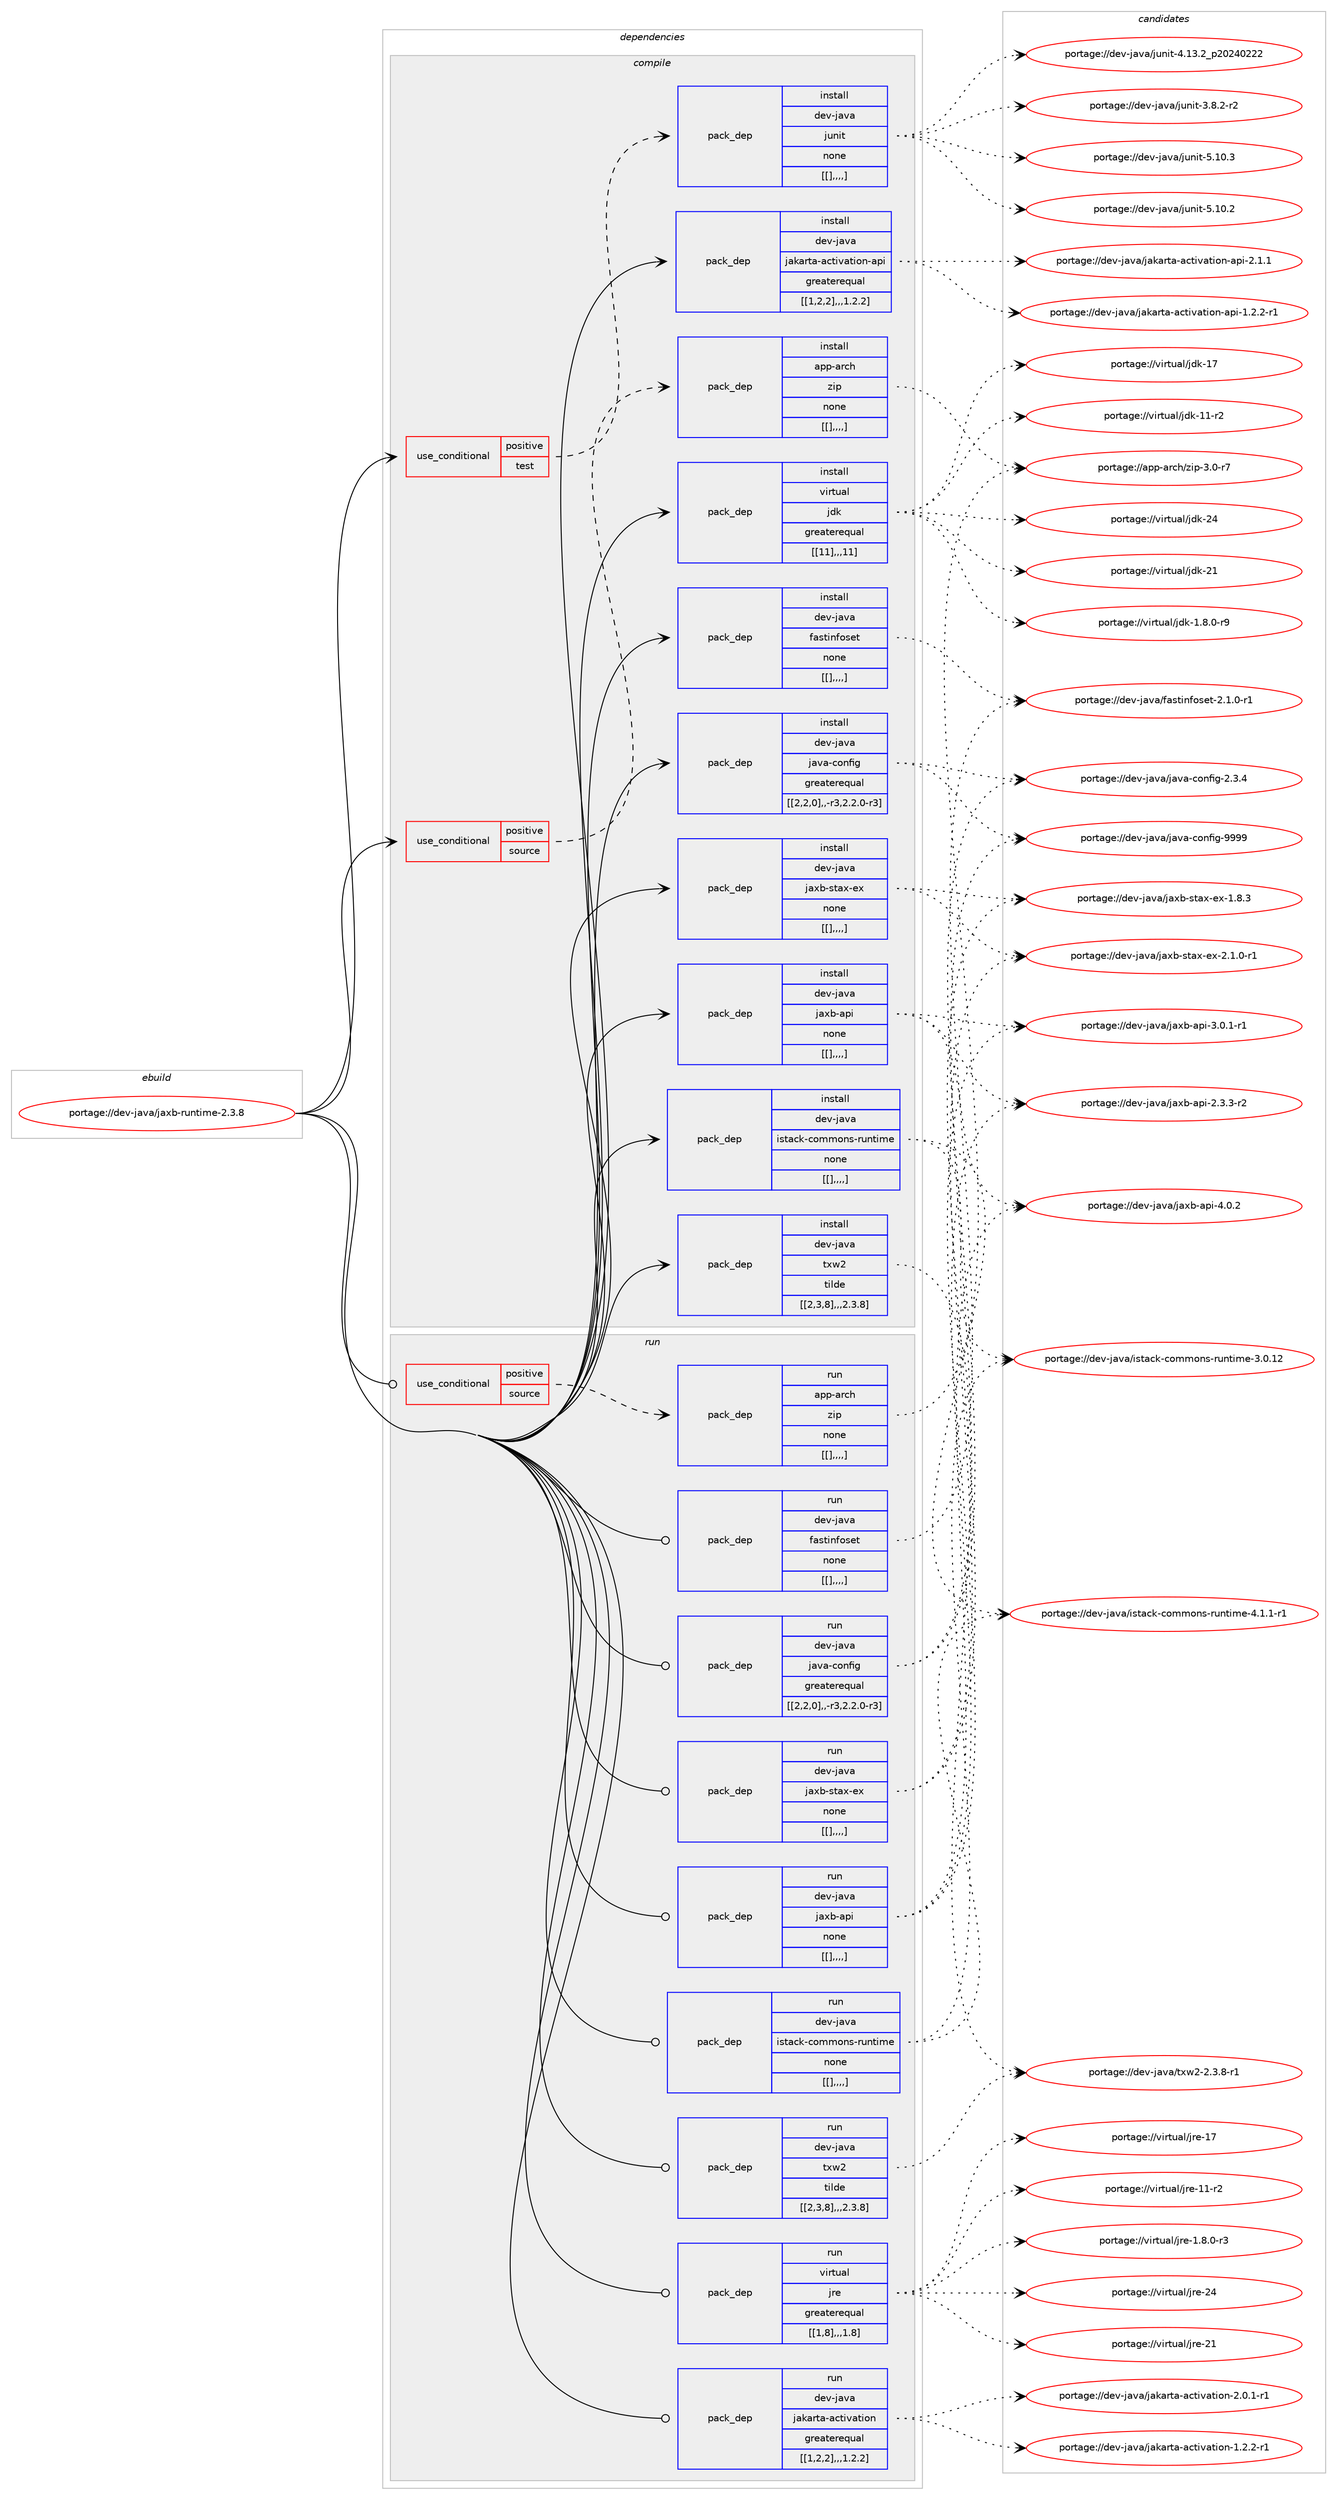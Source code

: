 digraph prolog {

# *************
# Graph options
# *************

newrank=true;
concentrate=true;
compound=true;
graph [rankdir=LR,fontname=Helvetica,fontsize=10,ranksep=1.5];#, ranksep=2.5, nodesep=0.2];
edge  [arrowhead=vee];
node  [fontname=Helvetica,fontsize=10];

# **********
# The ebuild
# **********

subgraph cluster_leftcol {
color=gray;
label=<<i>ebuild</i>>;
id [label="portage://dev-java/jaxb-runtime-2.3.8", color=red, width=4, href="../dev-java/jaxb-runtime-2.3.8.svg"];
}

# ****************
# The dependencies
# ****************

subgraph cluster_midcol {
color=gray;
label=<<i>dependencies</i>>;
subgraph cluster_compile {
fillcolor="#eeeeee";
style=filled;
label=<<i>compile</i>>;
subgraph cond22352 {
dependency95344 [label=<<TABLE BORDER="0" CELLBORDER="1" CELLSPACING="0" CELLPADDING="4"><TR><TD ROWSPAN="3" CELLPADDING="10">use_conditional</TD></TR><TR><TD>positive</TD></TR><TR><TD>source</TD></TR></TABLE>>, shape=none, color=red];
subgraph pack71942 {
dependency95345 [label=<<TABLE BORDER="0" CELLBORDER="1" CELLSPACING="0" CELLPADDING="4" WIDTH="220"><TR><TD ROWSPAN="6" CELLPADDING="30">pack_dep</TD></TR><TR><TD WIDTH="110">install</TD></TR><TR><TD>app-arch</TD></TR><TR><TD>zip</TD></TR><TR><TD>none</TD></TR><TR><TD>[[],,,,]</TD></TR></TABLE>>, shape=none, color=blue];
}
dependency95344:e -> dependency95345:w [weight=20,style="dashed",arrowhead="vee"];
}
id:e -> dependency95344:w [weight=20,style="solid",arrowhead="vee"];
subgraph cond22353 {
dependency95346 [label=<<TABLE BORDER="0" CELLBORDER="1" CELLSPACING="0" CELLPADDING="4"><TR><TD ROWSPAN="3" CELLPADDING="10">use_conditional</TD></TR><TR><TD>positive</TD></TR><TR><TD>test</TD></TR></TABLE>>, shape=none, color=red];
subgraph pack71943 {
dependency95347 [label=<<TABLE BORDER="0" CELLBORDER="1" CELLSPACING="0" CELLPADDING="4" WIDTH="220"><TR><TD ROWSPAN="6" CELLPADDING="30">pack_dep</TD></TR><TR><TD WIDTH="110">install</TD></TR><TR><TD>dev-java</TD></TR><TR><TD>junit</TD></TR><TR><TD>none</TD></TR><TR><TD>[[],,,,]</TD></TR></TABLE>>, shape=none, color=blue];
}
dependency95346:e -> dependency95347:w [weight=20,style="dashed",arrowhead="vee"];
}
id:e -> dependency95346:w [weight=20,style="solid",arrowhead="vee"];
subgraph pack71944 {
dependency95348 [label=<<TABLE BORDER="0" CELLBORDER="1" CELLSPACING="0" CELLPADDING="4" WIDTH="220"><TR><TD ROWSPAN="6" CELLPADDING="30">pack_dep</TD></TR><TR><TD WIDTH="110">install</TD></TR><TR><TD>dev-java</TD></TR><TR><TD>fastinfoset</TD></TR><TR><TD>none</TD></TR><TR><TD>[[],,,,]</TD></TR></TABLE>>, shape=none, color=blue];
}
id:e -> dependency95348:w [weight=20,style="solid",arrowhead="vee"];
subgraph pack71945 {
dependency95349 [label=<<TABLE BORDER="0" CELLBORDER="1" CELLSPACING="0" CELLPADDING="4" WIDTH="220"><TR><TD ROWSPAN="6" CELLPADDING="30">pack_dep</TD></TR><TR><TD WIDTH="110">install</TD></TR><TR><TD>dev-java</TD></TR><TR><TD>istack-commons-runtime</TD></TR><TR><TD>none</TD></TR><TR><TD>[[],,,,]</TD></TR></TABLE>>, shape=none, color=blue];
}
id:e -> dependency95349:w [weight=20,style="solid",arrowhead="vee"];
subgraph pack71946 {
dependency95350 [label=<<TABLE BORDER="0" CELLBORDER="1" CELLSPACING="0" CELLPADDING="4" WIDTH="220"><TR><TD ROWSPAN="6" CELLPADDING="30">pack_dep</TD></TR><TR><TD WIDTH="110">install</TD></TR><TR><TD>dev-java</TD></TR><TR><TD>jakarta-activation-api</TD></TR><TR><TD>greaterequal</TD></TR><TR><TD>[[1,2,2],,,1.2.2]</TD></TR></TABLE>>, shape=none, color=blue];
}
id:e -> dependency95350:w [weight=20,style="solid",arrowhead="vee"];
subgraph pack71947 {
dependency95351 [label=<<TABLE BORDER="0" CELLBORDER="1" CELLSPACING="0" CELLPADDING="4" WIDTH="220"><TR><TD ROWSPAN="6" CELLPADDING="30">pack_dep</TD></TR><TR><TD WIDTH="110">install</TD></TR><TR><TD>dev-java</TD></TR><TR><TD>java-config</TD></TR><TR><TD>greaterequal</TD></TR><TR><TD>[[2,2,0],,-r3,2.2.0-r3]</TD></TR></TABLE>>, shape=none, color=blue];
}
id:e -> dependency95351:w [weight=20,style="solid",arrowhead="vee"];
subgraph pack71948 {
dependency95352 [label=<<TABLE BORDER="0" CELLBORDER="1" CELLSPACING="0" CELLPADDING="4" WIDTH="220"><TR><TD ROWSPAN="6" CELLPADDING="30">pack_dep</TD></TR><TR><TD WIDTH="110">install</TD></TR><TR><TD>dev-java</TD></TR><TR><TD>jaxb-api</TD></TR><TR><TD>none</TD></TR><TR><TD>[[],,,,]</TD></TR></TABLE>>, shape=none, color=blue];
}
id:e -> dependency95352:w [weight=20,style="solid",arrowhead="vee"];
subgraph pack71949 {
dependency95353 [label=<<TABLE BORDER="0" CELLBORDER="1" CELLSPACING="0" CELLPADDING="4" WIDTH="220"><TR><TD ROWSPAN="6" CELLPADDING="30">pack_dep</TD></TR><TR><TD WIDTH="110">install</TD></TR><TR><TD>dev-java</TD></TR><TR><TD>jaxb-stax-ex</TD></TR><TR><TD>none</TD></TR><TR><TD>[[],,,,]</TD></TR></TABLE>>, shape=none, color=blue];
}
id:e -> dependency95353:w [weight=20,style="solid",arrowhead="vee"];
subgraph pack71950 {
dependency95354 [label=<<TABLE BORDER="0" CELLBORDER="1" CELLSPACING="0" CELLPADDING="4" WIDTH="220"><TR><TD ROWSPAN="6" CELLPADDING="30">pack_dep</TD></TR><TR><TD WIDTH="110">install</TD></TR><TR><TD>dev-java</TD></TR><TR><TD>txw2</TD></TR><TR><TD>tilde</TD></TR><TR><TD>[[2,3,8],,,2.3.8]</TD></TR></TABLE>>, shape=none, color=blue];
}
id:e -> dependency95354:w [weight=20,style="solid",arrowhead="vee"];
subgraph pack71951 {
dependency95355 [label=<<TABLE BORDER="0" CELLBORDER="1" CELLSPACING="0" CELLPADDING="4" WIDTH="220"><TR><TD ROWSPAN="6" CELLPADDING="30">pack_dep</TD></TR><TR><TD WIDTH="110">install</TD></TR><TR><TD>virtual</TD></TR><TR><TD>jdk</TD></TR><TR><TD>greaterequal</TD></TR><TR><TD>[[11],,,11]</TD></TR></TABLE>>, shape=none, color=blue];
}
id:e -> dependency95355:w [weight=20,style="solid",arrowhead="vee"];
}
subgraph cluster_compileandrun {
fillcolor="#eeeeee";
style=filled;
label=<<i>compile and run</i>>;
}
subgraph cluster_run {
fillcolor="#eeeeee";
style=filled;
label=<<i>run</i>>;
subgraph cond22354 {
dependency95356 [label=<<TABLE BORDER="0" CELLBORDER="1" CELLSPACING="0" CELLPADDING="4"><TR><TD ROWSPAN="3" CELLPADDING="10">use_conditional</TD></TR><TR><TD>positive</TD></TR><TR><TD>source</TD></TR></TABLE>>, shape=none, color=red];
subgraph pack71952 {
dependency95357 [label=<<TABLE BORDER="0" CELLBORDER="1" CELLSPACING="0" CELLPADDING="4" WIDTH="220"><TR><TD ROWSPAN="6" CELLPADDING="30">pack_dep</TD></TR><TR><TD WIDTH="110">run</TD></TR><TR><TD>app-arch</TD></TR><TR><TD>zip</TD></TR><TR><TD>none</TD></TR><TR><TD>[[],,,,]</TD></TR></TABLE>>, shape=none, color=blue];
}
dependency95356:e -> dependency95357:w [weight=20,style="dashed",arrowhead="vee"];
}
id:e -> dependency95356:w [weight=20,style="solid",arrowhead="odot"];
subgraph pack71953 {
dependency95358 [label=<<TABLE BORDER="0" CELLBORDER="1" CELLSPACING="0" CELLPADDING="4" WIDTH="220"><TR><TD ROWSPAN="6" CELLPADDING="30">pack_dep</TD></TR><TR><TD WIDTH="110">run</TD></TR><TR><TD>dev-java</TD></TR><TR><TD>fastinfoset</TD></TR><TR><TD>none</TD></TR><TR><TD>[[],,,,]</TD></TR></TABLE>>, shape=none, color=blue];
}
id:e -> dependency95358:w [weight=20,style="solid",arrowhead="odot"];
subgraph pack71954 {
dependency95359 [label=<<TABLE BORDER="0" CELLBORDER="1" CELLSPACING="0" CELLPADDING="4" WIDTH="220"><TR><TD ROWSPAN="6" CELLPADDING="30">pack_dep</TD></TR><TR><TD WIDTH="110">run</TD></TR><TR><TD>dev-java</TD></TR><TR><TD>istack-commons-runtime</TD></TR><TR><TD>none</TD></TR><TR><TD>[[],,,,]</TD></TR></TABLE>>, shape=none, color=blue];
}
id:e -> dependency95359:w [weight=20,style="solid",arrowhead="odot"];
subgraph pack71955 {
dependency95360 [label=<<TABLE BORDER="0" CELLBORDER="1" CELLSPACING="0" CELLPADDING="4" WIDTH="220"><TR><TD ROWSPAN="6" CELLPADDING="30">pack_dep</TD></TR><TR><TD WIDTH="110">run</TD></TR><TR><TD>dev-java</TD></TR><TR><TD>jakarta-activation</TD></TR><TR><TD>greaterequal</TD></TR><TR><TD>[[1,2,2],,,1.2.2]</TD></TR></TABLE>>, shape=none, color=blue];
}
id:e -> dependency95360:w [weight=20,style="solid",arrowhead="odot"];
subgraph pack71956 {
dependency95361 [label=<<TABLE BORDER="0" CELLBORDER="1" CELLSPACING="0" CELLPADDING="4" WIDTH="220"><TR><TD ROWSPAN="6" CELLPADDING="30">pack_dep</TD></TR><TR><TD WIDTH="110">run</TD></TR><TR><TD>dev-java</TD></TR><TR><TD>java-config</TD></TR><TR><TD>greaterequal</TD></TR><TR><TD>[[2,2,0],,-r3,2.2.0-r3]</TD></TR></TABLE>>, shape=none, color=blue];
}
id:e -> dependency95361:w [weight=20,style="solid",arrowhead="odot"];
subgraph pack71957 {
dependency95362 [label=<<TABLE BORDER="0" CELLBORDER="1" CELLSPACING="0" CELLPADDING="4" WIDTH="220"><TR><TD ROWSPAN="6" CELLPADDING="30">pack_dep</TD></TR><TR><TD WIDTH="110">run</TD></TR><TR><TD>dev-java</TD></TR><TR><TD>jaxb-api</TD></TR><TR><TD>none</TD></TR><TR><TD>[[],,,,]</TD></TR></TABLE>>, shape=none, color=blue];
}
id:e -> dependency95362:w [weight=20,style="solid",arrowhead="odot"];
subgraph pack71958 {
dependency95363 [label=<<TABLE BORDER="0" CELLBORDER="1" CELLSPACING="0" CELLPADDING="4" WIDTH="220"><TR><TD ROWSPAN="6" CELLPADDING="30">pack_dep</TD></TR><TR><TD WIDTH="110">run</TD></TR><TR><TD>dev-java</TD></TR><TR><TD>jaxb-stax-ex</TD></TR><TR><TD>none</TD></TR><TR><TD>[[],,,,]</TD></TR></TABLE>>, shape=none, color=blue];
}
id:e -> dependency95363:w [weight=20,style="solid",arrowhead="odot"];
subgraph pack71959 {
dependency95364 [label=<<TABLE BORDER="0" CELLBORDER="1" CELLSPACING="0" CELLPADDING="4" WIDTH="220"><TR><TD ROWSPAN="6" CELLPADDING="30">pack_dep</TD></TR><TR><TD WIDTH="110">run</TD></TR><TR><TD>dev-java</TD></TR><TR><TD>txw2</TD></TR><TR><TD>tilde</TD></TR><TR><TD>[[2,3,8],,,2.3.8]</TD></TR></TABLE>>, shape=none, color=blue];
}
id:e -> dependency95364:w [weight=20,style="solid",arrowhead="odot"];
subgraph pack71960 {
dependency95365 [label=<<TABLE BORDER="0" CELLBORDER="1" CELLSPACING="0" CELLPADDING="4" WIDTH="220"><TR><TD ROWSPAN="6" CELLPADDING="30">pack_dep</TD></TR><TR><TD WIDTH="110">run</TD></TR><TR><TD>virtual</TD></TR><TR><TD>jre</TD></TR><TR><TD>greaterequal</TD></TR><TR><TD>[[1,8],,,1.8]</TD></TR></TABLE>>, shape=none, color=blue];
}
id:e -> dependency95365:w [weight=20,style="solid",arrowhead="odot"];
}
}

# **************
# The candidates
# **************

subgraph cluster_choices {
rank=same;
color=gray;
label=<<i>candidates</i>>;

subgraph choice71942 {
color=black;
nodesep=1;
choice9711211245971149910447122105112455146484511455 [label="portage://app-arch/zip-3.0-r7", color=red, width=4,href="../app-arch/zip-3.0-r7.svg"];
dependency95345:e -> choice9711211245971149910447122105112455146484511455:w [style=dotted,weight="100"];
}
subgraph choice71943 {
color=black;
nodesep=1;
choice1001011184510697118974710611711010511645534649484651 [label="portage://dev-java/junit-5.10.3", color=red, width=4,href="../dev-java/junit-5.10.3.svg"];
choice1001011184510697118974710611711010511645534649484650 [label="portage://dev-java/junit-5.10.2", color=red, width=4,href="../dev-java/junit-5.10.2.svg"];
choice1001011184510697118974710611711010511645524649514650951125048505248505050 [label="portage://dev-java/junit-4.13.2_p20240222", color=red, width=4,href="../dev-java/junit-4.13.2_p20240222.svg"];
choice100101118451069711897471061171101051164551465646504511450 [label="portage://dev-java/junit-3.8.2-r2", color=red, width=4,href="../dev-java/junit-3.8.2-r2.svg"];
dependency95347:e -> choice1001011184510697118974710611711010511645534649484651:w [style=dotted,weight="100"];
dependency95347:e -> choice1001011184510697118974710611711010511645534649484650:w [style=dotted,weight="100"];
dependency95347:e -> choice1001011184510697118974710611711010511645524649514650951125048505248505050:w [style=dotted,weight="100"];
dependency95347:e -> choice100101118451069711897471061171101051164551465646504511450:w [style=dotted,weight="100"];
}
subgraph choice71944 {
color=black;
nodesep=1;
choice10010111845106971189747102971151161051101021111151011164550464946484511449 [label="portage://dev-java/fastinfoset-2.1.0-r1", color=red, width=4,href="../dev-java/fastinfoset-2.1.0-r1.svg"];
dependency95348:e -> choice10010111845106971189747102971151161051101021111151011164550464946484511449:w [style=dotted,weight="100"];
}
subgraph choice71945 {
color=black;
nodesep=1;
choice1001011184510697118974710511511697991074599111109109111110115451141171101161051091014552464946494511449 [label="portage://dev-java/istack-commons-runtime-4.1.1-r1", color=red, width=4,href="../dev-java/istack-commons-runtime-4.1.1-r1.svg"];
choice10010111845106971189747105115116979910745991111091091111101154511411711011610510910145514648464950 [label="portage://dev-java/istack-commons-runtime-3.0.12", color=red, width=4,href="../dev-java/istack-commons-runtime-3.0.12.svg"];
dependency95349:e -> choice1001011184510697118974710511511697991074599111109109111110115451141171101161051091014552464946494511449:w [style=dotted,weight="100"];
dependency95349:e -> choice10010111845106971189747105115116979910745991111091091111101154511411711011610510910145514648464950:w [style=dotted,weight="100"];
}
subgraph choice71946 {
color=black;
nodesep=1;
choice10010111845106971189747106971079711411697459799116105118971161051111104597112105455046494649 [label="portage://dev-java/jakarta-activation-api-2.1.1", color=red, width=4,href="../dev-java/jakarta-activation-api-2.1.1.svg"];
choice100101118451069711897471069710797114116974597991161051189711610511111045971121054549465046504511449 [label="portage://dev-java/jakarta-activation-api-1.2.2-r1", color=red, width=4,href="../dev-java/jakarta-activation-api-1.2.2-r1.svg"];
dependency95350:e -> choice10010111845106971189747106971079711411697459799116105118971161051111104597112105455046494649:w [style=dotted,weight="100"];
dependency95350:e -> choice100101118451069711897471069710797114116974597991161051189711610511111045971121054549465046504511449:w [style=dotted,weight="100"];
}
subgraph choice71947 {
color=black;
nodesep=1;
choice10010111845106971189747106971189745991111101021051034557575757 [label="portage://dev-java/java-config-9999", color=red, width=4,href="../dev-java/java-config-9999.svg"];
choice1001011184510697118974710697118974599111110102105103455046514652 [label="portage://dev-java/java-config-2.3.4", color=red, width=4,href="../dev-java/java-config-2.3.4.svg"];
dependency95351:e -> choice10010111845106971189747106971189745991111101021051034557575757:w [style=dotted,weight="100"];
dependency95351:e -> choice1001011184510697118974710697118974599111110102105103455046514652:w [style=dotted,weight="100"];
}
subgraph choice71948 {
color=black;
nodesep=1;
choice1001011184510697118974710697120984597112105455246484650 [label="portage://dev-java/jaxb-api-4.0.2", color=red, width=4,href="../dev-java/jaxb-api-4.0.2.svg"];
choice10010111845106971189747106971209845971121054551464846494511449 [label="portage://dev-java/jaxb-api-3.0.1-r1", color=red, width=4,href="../dev-java/jaxb-api-3.0.1-r1.svg"];
choice10010111845106971189747106971209845971121054550465146514511450 [label="portage://dev-java/jaxb-api-2.3.3-r2", color=red, width=4,href="../dev-java/jaxb-api-2.3.3-r2.svg"];
dependency95352:e -> choice1001011184510697118974710697120984597112105455246484650:w [style=dotted,weight="100"];
dependency95352:e -> choice10010111845106971189747106971209845971121054551464846494511449:w [style=dotted,weight="100"];
dependency95352:e -> choice10010111845106971189747106971209845971121054550465146514511450:w [style=dotted,weight="100"];
}
subgraph choice71949 {
color=black;
nodesep=1;
choice1001011184510697118974710697120984511511697120451011204550464946484511449 [label="portage://dev-java/jaxb-stax-ex-2.1.0-r1", color=red, width=4,href="../dev-java/jaxb-stax-ex-2.1.0-r1.svg"];
choice100101118451069711897471069712098451151169712045101120454946564651 [label="portage://dev-java/jaxb-stax-ex-1.8.3", color=red, width=4,href="../dev-java/jaxb-stax-ex-1.8.3.svg"];
dependency95353:e -> choice1001011184510697118974710697120984511511697120451011204550464946484511449:w [style=dotted,weight="100"];
dependency95353:e -> choice100101118451069711897471069712098451151169712045101120454946564651:w [style=dotted,weight="100"];
}
subgraph choice71950 {
color=black;
nodesep=1;
choice10010111845106971189747116120119504550465146564511449 [label="portage://dev-java/txw2-2.3.8-r1", color=red, width=4,href="../dev-java/txw2-2.3.8-r1.svg"];
dependency95354:e -> choice10010111845106971189747116120119504550465146564511449:w [style=dotted,weight="100"];
}
subgraph choice71951 {
color=black;
nodesep=1;
choice1181051141161179710847106100107455052 [label="portage://virtual/jdk-24", color=red, width=4,href="../virtual/jdk-24.svg"];
choice1181051141161179710847106100107455049 [label="portage://virtual/jdk-21", color=red, width=4,href="../virtual/jdk-21.svg"];
choice1181051141161179710847106100107454955 [label="portage://virtual/jdk-17", color=red, width=4,href="../virtual/jdk-17.svg"];
choice11810511411611797108471061001074549494511450 [label="portage://virtual/jdk-11-r2", color=red, width=4,href="../virtual/jdk-11-r2.svg"];
choice11810511411611797108471061001074549465646484511457 [label="portage://virtual/jdk-1.8.0-r9", color=red, width=4,href="../virtual/jdk-1.8.0-r9.svg"];
dependency95355:e -> choice1181051141161179710847106100107455052:w [style=dotted,weight="100"];
dependency95355:e -> choice1181051141161179710847106100107455049:w [style=dotted,weight="100"];
dependency95355:e -> choice1181051141161179710847106100107454955:w [style=dotted,weight="100"];
dependency95355:e -> choice11810511411611797108471061001074549494511450:w [style=dotted,weight="100"];
dependency95355:e -> choice11810511411611797108471061001074549465646484511457:w [style=dotted,weight="100"];
}
subgraph choice71952 {
color=black;
nodesep=1;
choice9711211245971149910447122105112455146484511455 [label="portage://app-arch/zip-3.0-r7", color=red, width=4,href="../app-arch/zip-3.0-r7.svg"];
dependency95357:e -> choice9711211245971149910447122105112455146484511455:w [style=dotted,weight="100"];
}
subgraph choice71953 {
color=black;
nodesep=1;
choice10010111845106971189747102971151161051101021111151011164550464946484511449 [label="portage://dev-java/fastinfoset-2.1.0-r1", color=red, width=4,href="../dev-java/fastinfoset-2.1.0-r1.svg"];
dependency95358:e -> choice10010111845106971189747102971151161051101021111151011164550464946484511449:w [style=dotted,weight="100"];
}
subgraph choice71954 {
color=black;
nodesep=1;
choice1001011184510697118974710511511697991074599111109109111110115451141171101161051091014552464946494511449 [label="portage://dev-java/istack-commons-runtime-4.1.1-r1", color=red, width=4,href="../dev-java/istack-commons-runtime-4.1.1-r1.svg"];
choice10010111845106971189747105115116979910745991111091091111101154511411711011610510910145514648464950 [label="portage://dev-java/istack-commons-runtime-3.0.12", color=red, width=4,href="../dev-java/istack-commons-runtime-3.0.12.svg"];
dependency95359:e -> choice1001011184510697118974710511511697991074599111109109111110115451141171101161051091014552464946494511449:w [style=dotted,weight="100"];
dependency95359:e -> choice10010111845106971189747105115116979910745991111091091111101154511411711011610510910145514648464950:w [style=dotted,weight="100"];
}
subgraph choice71955 {
color=black;
nodesep=1;
choice10010111845106971189747106971079711411697459799116105118971161051111104550464846494511449 [label="portage://dev-java/jakarta-activation-2.0.1-r1", color=red, width=4,href="../dev-java/jakarta-activation-2.0.1-r1.svg"];
choice10010111845106971189747106971079711411697459799116105118971161051111104549465046504511449 [label="portage://dev-java/jakarta-activation-1.2.2-r1", color=red, width=4,href="../dev-java/jakarta-activation-1.2.2-r1.svg"];
dependency95360:e -> choice10010111845106971189747106971079711411697459799116105118971161051111104550464846494511449:w [style=dotted,weight="100"];
dependency95360:e -> choice10010111845106971189747106971079711411697459799116105118971161051111104549465046504511449:w [style=dotted,weight="100"];
}
subgraph choice71956 {
color=black;
nodesep=1;
choice10010111845106971189747106971189745991111101021051034557575757 [label="portage://dev-java/java-config-9999", color=red, width=4,href="../dev-java/java-config-9999.svg"];
choice1001011184510697118974710697118974599111110102105103455046514652 [label="portage://dev-java/java-config-2.3.4", color=red, width=4,href="../dev-java/java-config-2.3.4.svg"];
dependency95361:e -> choice10010111845106971189747106971189745991111101021051034557575757:w [style=dotted,weight="100"];
dependency95361:e -> choice1001011184510697118974710697118974599111110102105103455046514652:w [style=dotted,weight="100"];
}
subgraph choice71957 {
color=black;
nodesep=1;
choice1001011184510697118974710697120984597112105455246484650 [label="portage://dev-java/jaxb-api-4.0.2", color=red, width=4,href="../dev-java/jaxb-api-4.0.2.svg"];
choice10010111845106971189747106971209845971121054551464846494511449 [label="portage://dev-java/jaxb-api-3.0.1-r1", color=red, width=4,href="../dev-java/jaxb-api-3.0.1-r1.svg"];
choice10010111845106971189747106971209845971121054550465146514511450 [label="portage://dev-java/jaxb-api-2.3.3-r2", color=red, width=4,href="../dev-java/jaxb-api-2.3.3-r2.svg"];
dependency95362:e -> choice1001011184510697118974710697120984597112105455246484650:w [style=dotted,weight="100"];
dependency95362:e -> choice10010111845106971189747106971209845971121054551464846494511449:w [style=dotted,weight="100"];
dependency95362:e -> choice10010111845106971189747106971209845971121054550465146514511450:w [style=dotted,weight="100"];
}
subgraph choice71958 {
color=black;
nodesep=1;
choice1001011184510697118974710697120984511511697120451011204550464946484511449 [label="portage://dev-java/jaxb-stax-ex-2.1.0-r1", color=red, width=4,href="../dev-java/jaxb-stax-ex-2.1.0-r1.svg"];
choice100101118451069711897471069712098451151169712045101120454946564651 [label="portage://dev-java/jaxb-stax-ex-1.8.3", color=red, width=4,href="../dev-java/jaxb-stax-ex-1.8.3.svg"];
dependency95363:e -> choice1001011184510697118974710697120984511511697120451011204550464946484511449:w [style=dotted,weight="100"];
dependency95363:e -> choice100101118451069711897471069712098451151169712045101120454946564651:w [style=dotted,weight="100"];
}
subgraph choice71959 {
color=black;
nodesep=1;
choice10010111845106971189747116120119504550465146564511449 [label="portage://dev-java/txw2-2.3.8-r1", color=red, width=4,href="../dev-java/txw2-2.3.8-r1.svg"];
dependency95364:e -> choice10010111845106971189747116120119504550465146564511449:w [style=dotted,weight="100"];
}
subgraph choice71960 {
color=black;
nodesep=1;
choice1181051141161179710847106114101455052 [label="portage://virtual/jre-24", color=red, width=4,href="../virtual/jre-24.svg"];
choice1181051141161179710847106114101455049 [label="portage://virtual/jre-21", color=red, width=4,href="../virtual/jre-21.svg"];
choice1181051141161179710847106114101454955 [label="portage://virtual/jre-17", color=red, width=4,href="../virtual/jre-17.svg"];
choice11810511411611797108471061141014549494511450 [label="portage://virtual/jre-11-r2", color=red, width=4,href="../virtual/jre-11-r2.svg"];
choice11810511411611797108471061141014549465646484511451 [label="portage://virtual/jre-1.8.0-r3", color=red, width=4,href="../virtual/jre-1.8.0-r3.svg"];
dependency95365:e -> choice1181051141161179710847106114101455052:w [style=dotted,weight="100"];
dependency95365:e -> choice1181051141161179710847106114101455049:w [style=dotted,weight="100"];
dependency95365:e -> choice1181051141161179710847106114101454955:w [style=dotted,weight="100"];
dependency95365:e -> choice11810511411611797108471061141014549494511450:w [style=dotted,weight="100"];
dependency95365:e -> choice11810511411611797108471061141014549465646484511451:w [style=dotted,weight="100"];
}
}

}

